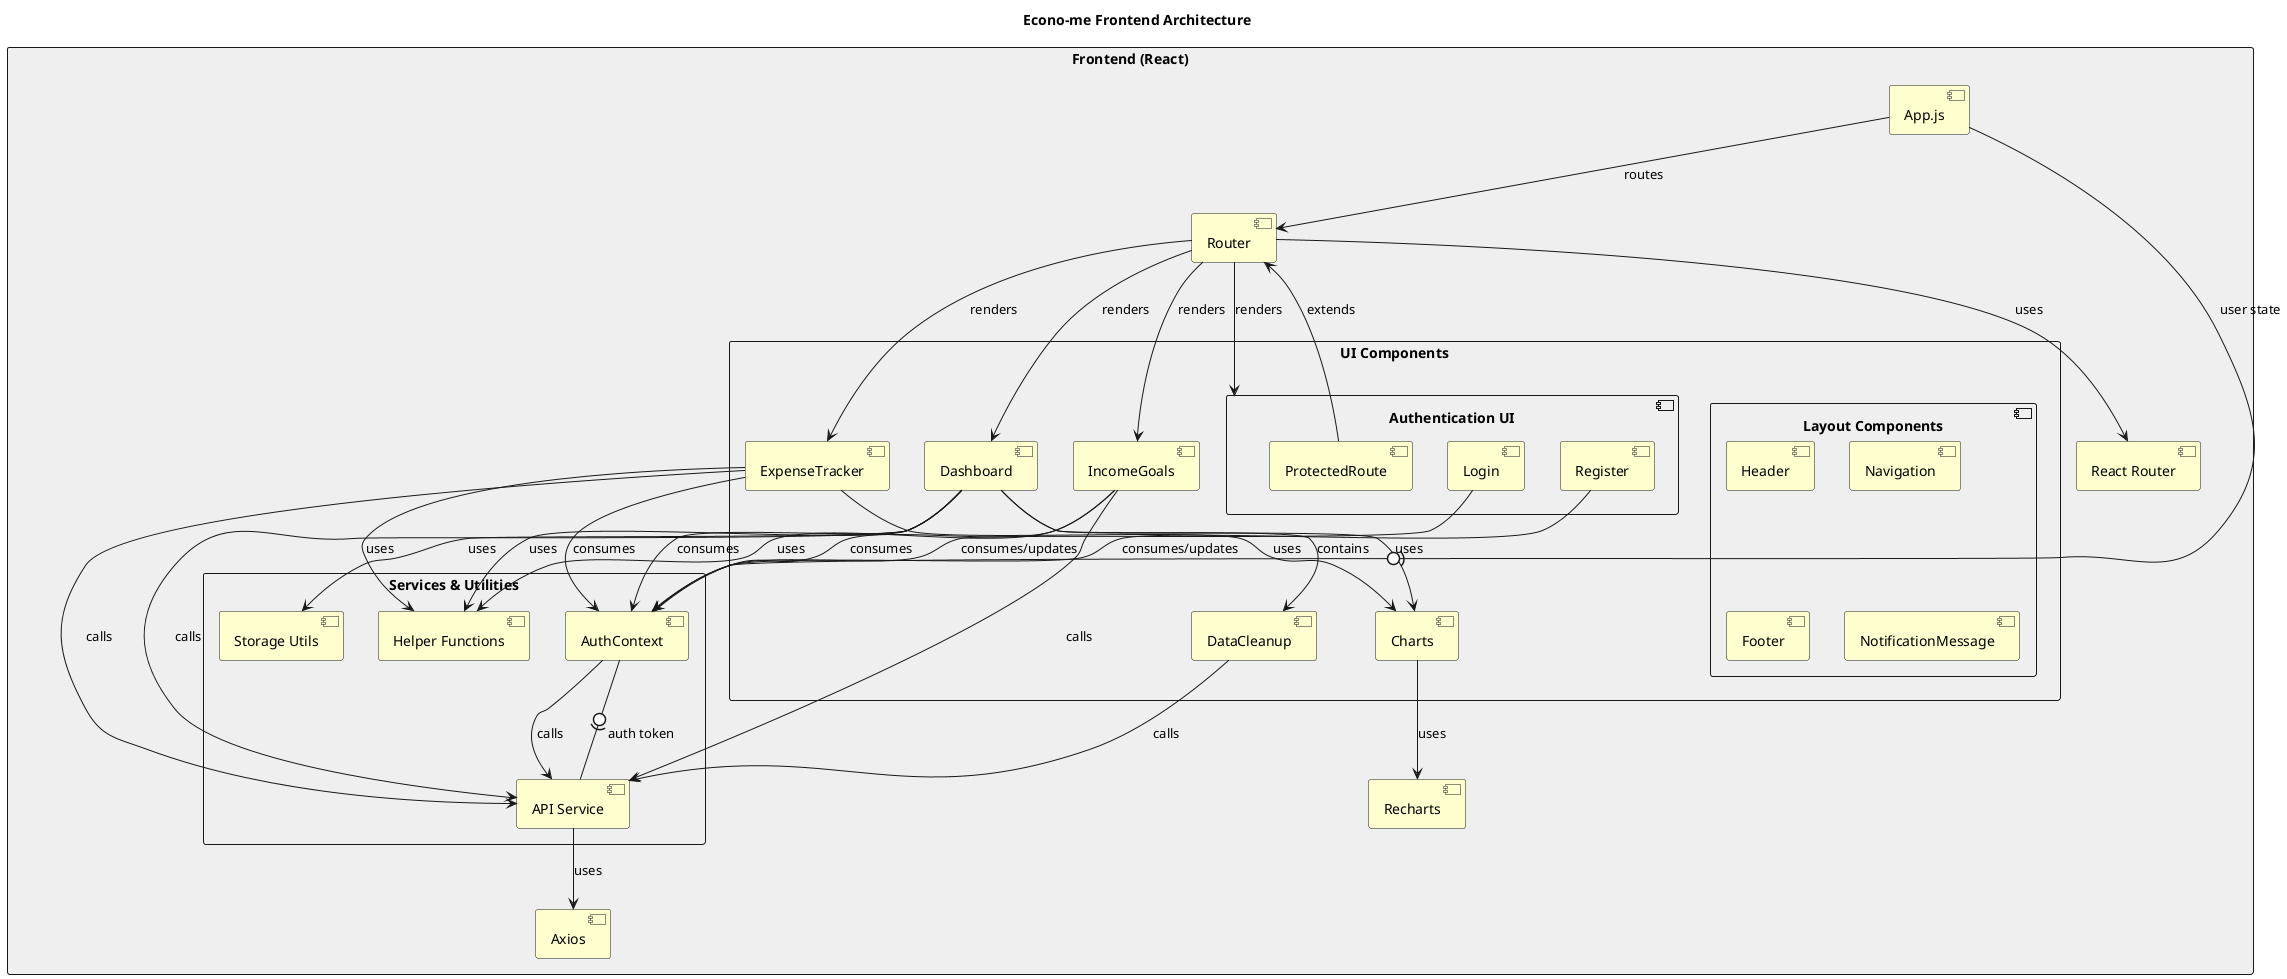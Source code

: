 @startuml Econo-me Frontend Architecture
skinparam backgroundColor white
skinparam componentStyle uml2
skinparam packageStyle rectangle
skinparam componentBackgroundColor #FEFECE
skinparam packageBackgroundColor #EFEFEF

title Econo-me Frontend Architecture

package "Frontend (React)" {
  component "App.js" as AppJS
  component "Router" as Router
  
  package "UI Components" {
    component "Dashboard" as DashboardComp
    component "ExpenseTracker" as ExpenseTrackerComp
    component "IncomeGoals" as IncomeGoalsComp
    component "Layout Components" as LayoutComps {
      component "Header" as Header
      component "Navigation" as Navigation
      component "Footer" as Footer
      component "NotificationMessage" as Notify
    }
    component "Authentication UI" as AuthComps {
      component "Login" as Login
      component "Register" as Register
      component "ProtectedRoute" as ProtectedRoute
    }
    component "Charts" as ChartsComp
    component "DataCleanup" as CleanupComp
  }
  
  package "Services & Utilities" {
    component "AuthContext" as AuthCtx
    component "API Service" as APIService
    component "Storage Utils" as StorageUtils
    component "Helper Functions" as HelperFuncs
  }

  ' External libraries
  component [React Router] as ReactRouter
  component [Axios] as Axios
  component [Recharts] as Recharts
}

' Frontend component relationships
AppJS --> Router : routes
Router --> DashboardComp : renders
Router --> ExpenseTrackerComp : renders
Router --> IncomeGoalsComp : renders
Router --> AuthComps : renders
Router --> ReactRouter : uses

ProtectedRoute --> Router : extends
DashboardComp --> ChartsComp : uses
ExpenseTrackerComp --> ChartsComp : uses
DashboardComp --> CleanupComp : contains

Login --> AuthCtx : consumes/updates
Register --> AuthCtx : consumes/updates
DashboardComp --> AuthCtx : consumes
ExpenseTrackerComp --> AuthCtx : consumes
IncomeGoalsComp --> AuthCtx : consumes

AuthCtx --> APIService : calls
DashboardComp --> APIService : calls
ExpenseTrackerComp --> APIService : calls
IncomeGoalsComp --> APIService : calls
CleanupComp --> APIService : calls
APIService --> Axios : uses

DashboardComp --> StorageUtils : uses
DashboardComp --> HelperFuncs : uses
ExpenseTrackerComp --> HelperFuncs : uses
IncomeGoalsComp --> HelperFuncs : uses
ChartsComp --> Recharts : uses

' Data flows
AppJS -(0- AuthCtx : user state
APIService -(0- AuthCtx : auth token

@enduml